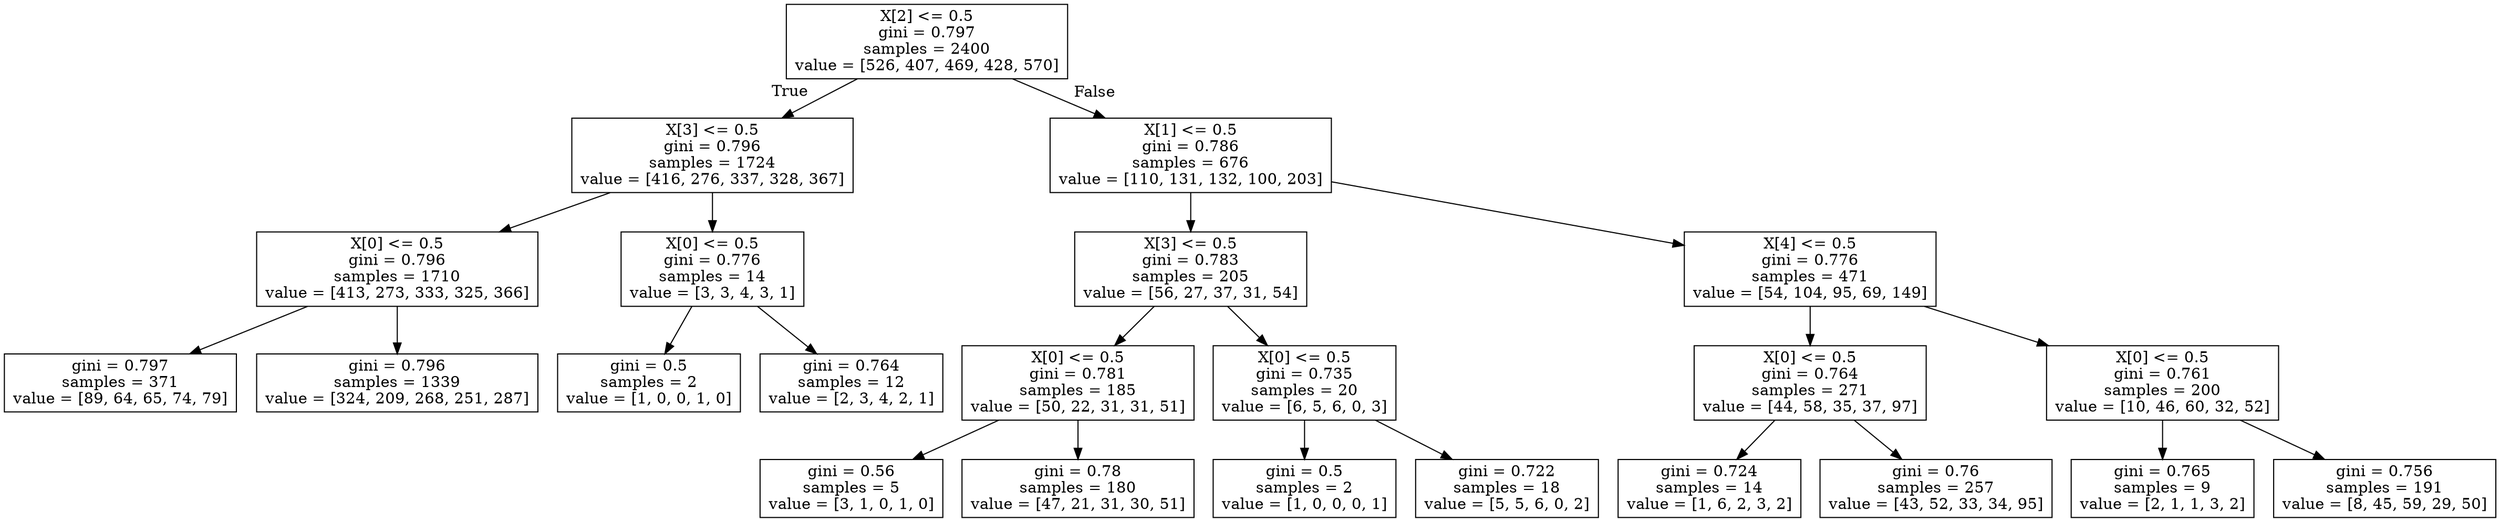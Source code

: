 digraph Tree {
node [shape=box] ;
0 [label="X[2] <= 0.5\ngini = 0.797\nsamples = 2400\nvalue = [526, 407, 469, 428, 570]"] ;
1 [label="X[3] <= 0.5\ngini = 0.796\nsamples = 1724\nvalue = [416, 276, 337, 328, 367]"] ;
0 -> 1 [labeldistance=2.5, labelangle=45, headlabel="True"] ;
2 [label="X[0] <= 0.5\ngini = 0.796\nsamples = 1710\nvalue = [413, 273, 333, 325, 366]"] ;
1 -> 2 ;
3 [label="gini = 0.797\nsamples = 371\nvalue = [89, 64, 65, 74, 79]"] ;
2 -> 3 ;
4 [label="gini = 0.796\nsamples = 1339\nvalue = [324, 209, 268, 251, 287]"] ;
2 -> 4 ;
5 [label="X[0] <= 0.5\ngini = 0.776\nsamples = 14\nvalue = [3, 3, 4, 3, 1]"] ;
1 -> 5 ;
6 [label="gini = 0.5\nsamples = 2\nvalue = [1, 0, 0, 1, 0]"] ;
5 -> 6 ;
7 [label="gini = 0.764\nsamples = 12\nvalue = [2, 3, 4, 2, 1]"] ;
5 -> 7 ;
8 [label="X[1] <= 0.5\ngini = 0.786\nsamples = 676\nvalue = [110, 131, 132, 100, 203]"] ;
0 -> 8 [labeldistance=2.5, labelangle=-45, headlabel="False"] ;
9 [label="X[3] <= 0.5\ngini = 0.783\nsamples = 205\nvalue = [56, 27, 37, 31, 54]"] ;
8 -> 9 ;
10 [label="X[0] <= 0.5\ngini = 0.781\nsamples = 185\nvalue = [50, 22, 31, 31, 51]"] ;
9 -> 10 ;
11 [label="gini = 0.56\nsamples = 5\nvalue = [3, 1, 0, 1, 0]"] ;
10 -> 11 ;
12 [label="gini = 0.78\nsamples = 180\nvalue = [47, 21, 31, 30, 51]"] ;
10 -> 12 ;
13 [label="X[0] <= 0.5\ngini = 0.735\nsamples = 20\nvalue = [6, 5, 6, 0, 3]"] ;
9 -> 13 ;
14 [label="gini = 0.5\nsamples = 2\nvalue = [1, 0, 0, 0, 1]"] ;
13 -> 14 ;
15 [label="gini = 0.722\nsamples = 18\nvalue = [5, 5, 6, 0, 2]"] ;
13 -> 15 ;
16 [label="X[4] <= 0.5\ngini = 0.776\nsamples = 471\nvalue = [54, 104, 95, 69, 149]"] ;
8 -> 16 ;
17 [label="X[0] <= 0.5\ngini = 0.764\nsamples = 271\nvalue = [44, 58, 35, 37, 97]"] ;
16 -> 17 ;
18 [label="gini = 0.724\nsamples = 14\nvalue = [1, 6, 2, 3, 2]"] ;
17 -> 18 ;
19 [label="gini = 0.76\nsamples = 257\nvalue = [43, 52, 33, 34, 95]"] ;
17 -> 19 ;
20 [label="X[0] <= 0.5\ngini = 0.761\nsamples = 200\nvalue = [10, 46, 60, 32, 52]"] ;
16 -> 20 ;
21 [label="gini = 0.765\nsamples = 9\nvalue = [2, 1, 1, 3, 2]"] ;
20 -> 21 ;
22 [label="gini = 0.756\nsamples = 191\nvalue = [8, 45, 59, 29, 50]"] ;
20 -> 22 ;
}